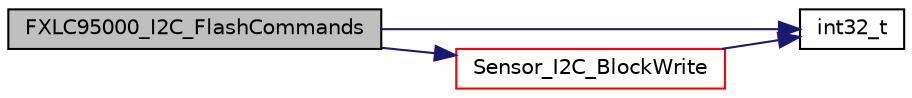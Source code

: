 digraph "FXLC95000_I2C_FlashCommands"
{
  edge [fontname="Helvetica",fontsize="10",labelfontname="Helvetica",labelfontsize="10"];
  node [fontname="Helvetica",fontsize="10",shape=record];
  rankdir="LR";
  Node19 [label="FXLC95000_I2C_FlashCommands",height=0.2,width=0.4,color="black", fillcolor="grey75", style="filled", fontcolor="black"];
  Node19 -> Node20 [color="midnightblue",fontsize="10",style="solid",fontname="Helvetica"];
  Node20 [label="int32_t",height=0.2,width=0.4,color="black", fillcolor="white", style="filled",URL="$data__format__service_8h.html#a5d7069350a7d7e65686c77a8038f462f",tooltip="The interface function to append the data on the formated stream. "];
  Node19 -> Node21 [color="midnightblue",fontsize="10",style="solid",fontname="Helvetica"];
  Node21 [label="Sensor_I2C_BlockWrite",height=0.2,width=0.4,color="red", fillcolor="white", style="filled",URL="$sensor__io__i2c_8c.html#ad6c175b9a45aa936aa74abda223eeafe",tooltip="Write commands to a sensor. "];
  Node21 -> Node20 [color="midnightblue",fontsize="10",style="solid",fontname="Helvetica"];
}
